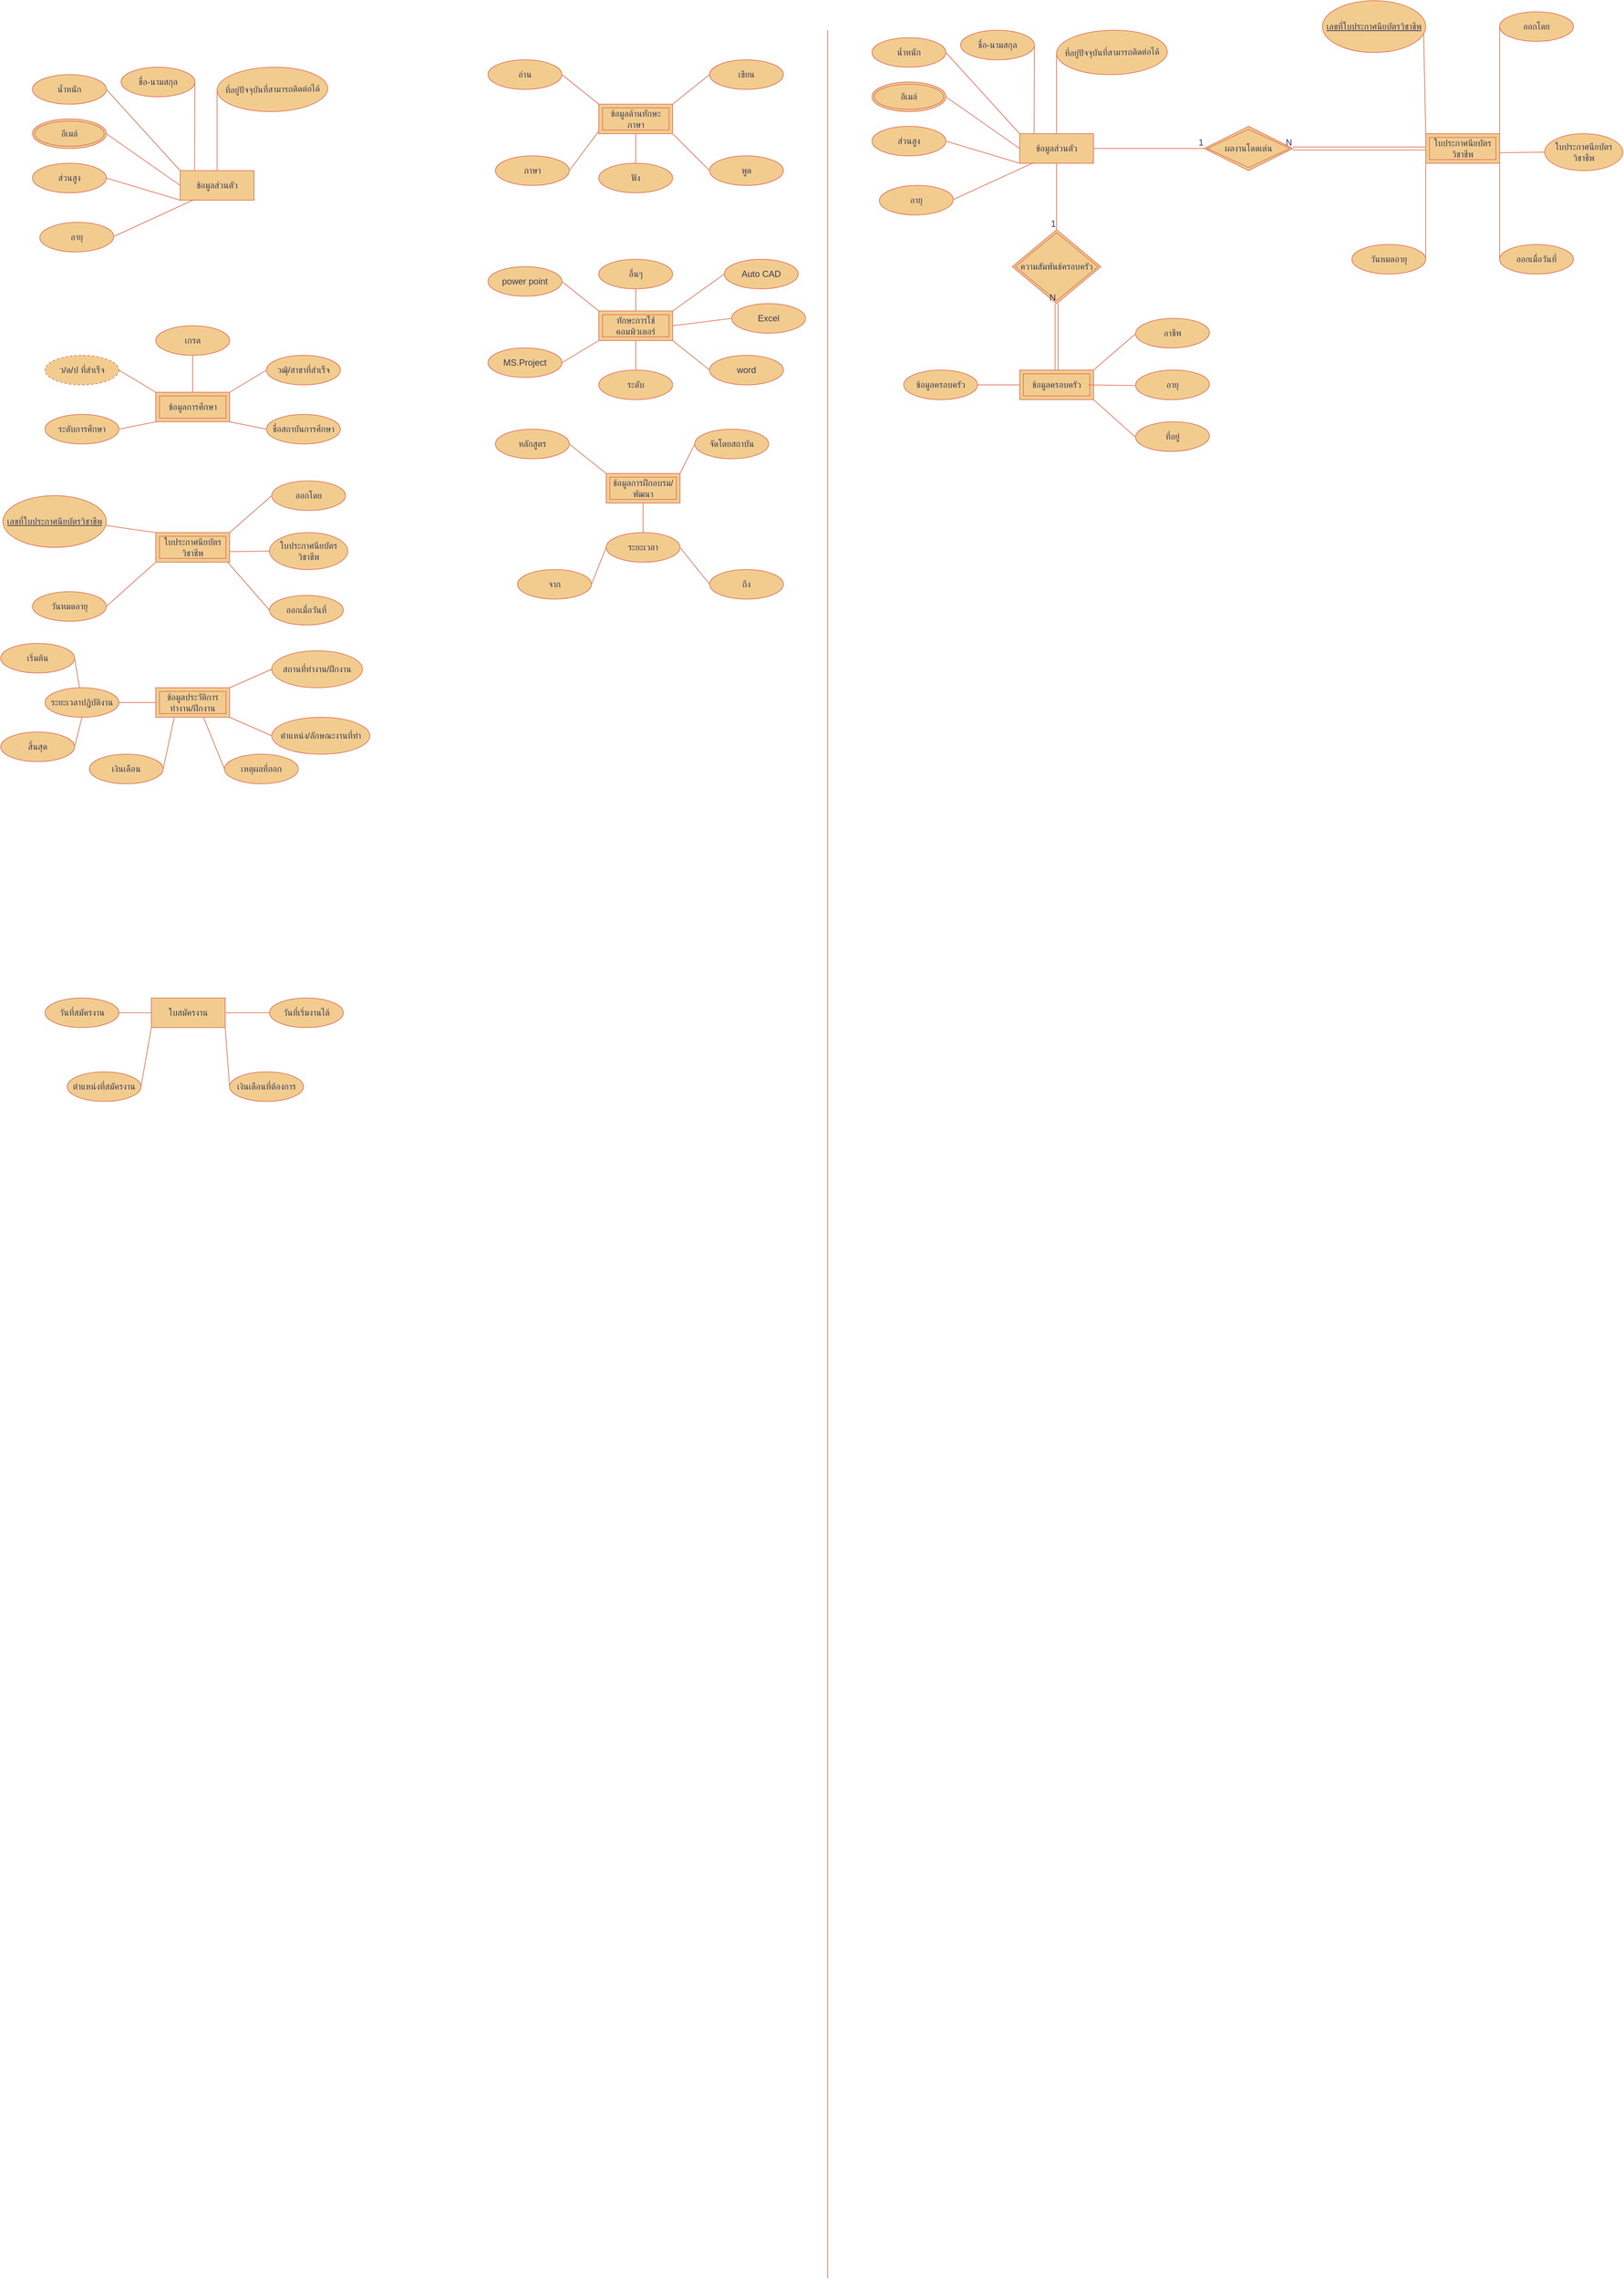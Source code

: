 <mxfile version="26.0.10">
  <diagram name="Page-1" id="M10fowWCH3bdN68ZS8oP">
    <mxGraphModel dx="1687" dy="2063" grid="1" gridSize="10" guides="1" tooltips="1" connect="1" arrows="1" fold="1" page="1" pageScale="1" pageWidth="827" pageHeight="1169" math="0" shadow="0">
      <root>
        <mxCell id="0" />
        <mxCell id="1" parent="0" />
        <mxCell id="8uTD9FZD5NXwqfLO1ruH-11" value="ข้อมูลส่วนตัว" style="whiteSpace=wrap;html=1;align=center;labelBackgroundColor=none;fillColor=#F2CC8F;strokeColor=#E07A5F;fontColor=#393C56;" parent="1" vertex="1">
          <mxGeometry x="1380" y="140" width="100" height="40" as="geometry" />
        </mxCell>
        <mxCell id="8uTD9FZD5NXwqfLO1ruH-12" value="ชื่อ-นามสกุล" style="ellipse;whiteSpace=wrap;html=1;align=center;labelBackgroundColor=none;fillColor=#F2CC8F;strokeColor=#E07A5F;fontColor=#393C56;" parent="1" vertex="1">
          <mxGeometry x="1300" width="100" height="40" as="geometry" />
        </mxCell>
        <mxCell id="8uTD9FZD5NXwqfLO1ruH-13" value="" style="endArrow=none;html=1;rounded=0;labelBackgroundColor=none;strokeColor=#E07A5F;fontColor=default;entryX=1;entryY=0.5;entryDx=0;entryDy=0;exitX=0.196;exitY=0.012;exitDx=0;exitDy=0;exitPerimeter=0;" parent="1" target="8uTD9FZD5NXwqfLO1ruH-12" edge="1" source="8uTD9FZD5NXwqfLO1ruH-11">
          <mxGeometry relative="1" as="geometry">
            <mxPoint x="1470" y="170" as="sourcePoint" />
            <mxPoint x="1590" y="130" as="targetPoint" />
          </mxGeometry>
        </mxCell>
        <mxCell id="8uTD9FZD5NXwqfLO1ruH-14" value="น้ำหนัก" style="ellipse;whiteSpace=wrap;html=1;align=center;labelBackgroundColor=none;fillColor=#F2CC8F;strokeColor=#E07A5F;fontColor=#393C56;" parent="1" vertex="1">
          <mxGeometry x="1180" y="10" width="100" height="40" as="geometry" />
        </mxCell>
        <mxCell id="8uTD9FZD5NXwqfLO1ruH-15" value="" style="endArrow=none;html=1;rounded=0;entryX=1;entryY=0.5;entryDx=0;entryDy=0;labelBackgroundColor=none;strokeColor=#E07A5F;fontColor=default;exitX=0;exitY=0;exitDx=0;exitDy=0;" parent="1" target="8uTD9FZD5NXwqfLO1ruH-14" edge="1" source="8uTD9FZD5NXwqfLO1ruH-11">
          <mxGeometry relative="1" as="geometry">
            <mxPoint x="1400" y="150" as="sourcePoint" />
            <mxPoint x="1540" y="170" as="targetPoint" />
          </mxGeometry>
        </mxCell>
        <mxCell id="8uTD9FZD5NXwqfLO1ruH-16" value="ส่วนสูง" style="ellipse;whiteSpace=wrap;html=1;align=center;labelBackgroundColor=none;fillColor=#F2CC8F;strokeColor=#E07A5F;fontColor=#393C56;" parent="1" vertex="1">
          <mxGeometry x="1180" y="130" width="100" height="40" as="geometry" />
        </mxCell>
        <mxCell id="8uTD9FZD5NXwqfLO1ruH-17" value="" style="endArrow=none;html=1;rounded=0;entryX=1;entryY=0.5;entryDx=0;entryDy=0;labelBackgroundColor=none;strokeColor=#E07A5F;fontColor=default;exitX=0;exitY=1;exitDx=0;exitDy=0;" parent="1" target="8uTD9FZD5NXwqfLO1ruH-16" edge="1" source="8uTD9FZD5NXwqfLO1ruH-11">
          <mxGeometry relative="1" as="geometry">
            <mxPoint x="1380" y="210" as="sourcePoint" />
            <mxPoint x="1540" y="210" as="targetPoint" />
          </mxGeometry>
        </mxCell>
        <mxCell id="8uTD9FZD5NXwqfLO1ruH-18" value="อายุ" style="ellipse;whiteSpace=wrap;html=1;align=center;rotation=-1;labelBackgroundColor=none;fillColor=#F2CC8F;strokeColor=#E07A5F;fontColor=#393C56;" parent="1" vertex="1">
          <mxGeometry x="1190" y="210" width="100" height="40" as="geometry" />
        </mxCell>
        <mxCell id="8uTD9FZD5NXwqfLO1ruH-19" value="" style="endArrow=none;html=1;rounded=0;entryX=1;entryY=0.5;entryDx=0;entryDy=0;labelBackgroundColor=none;strokeColor=#E07A5F;fontColor=default;exitX=0.194;exitY=0.974;exitDx=0;exitDy=0;exitPerimeter=0;" parent="1" target="8uTD9FZD5NXwqfLO1ruH-18" edge="1" source="8uTD9FZD5NXwqfLO1ruH-11">
          <mxGeometry relative="1" as="geometry">
            <mxPoint x="1400" y="210" as="sourcePoint" />
            <mxPoint x="1530" y="229" as="targetPoint" />
          </mxGeometry>
        </mxCell>
        <mxCell id="8uTD9FZD5NXwqfLO1ruH-20" value="ที่อยู่ปัจจุบันที่สามารถติดต่อได้" style="ellipse;whiteSpace=wrap;html=1;align=center;rotation=-1;labelBackgroundColor=none;fillColor=#F2CC8F;strokeColor=#E07A5F;fontColor=#393C56;" parent="1" vertex="1">
          <mxGeometry x="1430" width="150" height="60" as="geometry" />
        </mxCell>
        <mxCell id="8uTD9FZD5NXwqfLO1ruH-21" value="" style="endArrow=none;html=1;rounded=0;entryX=0;entryY=0.5;entryDx=0;entryDy=0;labelBackgroundColor=none;strokeColor=#E07A5F;fontColor=default;exitX=0.5;exitY=0;exitDx=0;exitDy=0;" parent="1" target="8uTD9FZD5NXwqfLO1ruH-20" edge="1" source="8uTD9FZD5NXwqfLO1ruH-11">
          <mxGeometry relative="1" as="geometry">
            <mxPoint x="1480" y="190" as="sourcePoint" />
            <mxPoint x="1530" y="209" as="targetPoint" />
          </mxGeometry>
        </mxCell>
        <mxCell id="8uTD9FZD5NXwqfLO1ruH-23" value="" style="endArrow=none;html=1;rounded=0;entryX=1;entryY=0.5;entryDx=0;entryDy=0;labelBackgroundColor=none;strokeColor=#E07A5F;fontColor=default;exitX=0;exitY=0.5;exitDx=0;exitDy=0;" parent="1" edge="1" target="8uTD9FZD5NXwqfLO1ruH-93" source="8uTD9FZD5NXwqfLO1ruH-11">
          <mxGeometry relative="1" as="geometry">
            <mxPoint x="1380" y="190" as="sourcePoint" />
            <mxPoint x="1330" y="190" as="targetPoint" />
          </mxGeometry>
        </mxCell>
        <mxCell id="8uTD9FZD5NXwqfLO1ruH-24" value="ข้อมูลครอบครัว" style="shape=ext;margin=3;double=1;whiteSpace=wrap;html=1;align=center;labelBackgroundColor=none;fillColor=#F2CC8F;strokeColor=#E07A5F;fontColor=#393C56;" parent="1" vertex="1">
          <mxGeometry x="1380" y="460" width="100" height="40" as="geometry" />
        </mxCell>
        <mxCell id="8uTD9FZD5NXwqfLO1ruH-25" value="อายุ" style="ellipse;whiteSpace=wrap;html=1;align=center;rotation=-1;labelBackgroundColor=none;fillColor=#F2CC8F;strokeColor=#E07A5F;fontColor=#393C56;" parent="1" vertex="1">
          <mxGeometry x="1537" y="460" width="100" height="40" as="geometry" />
        </mxCell>
        <mxCell id="8uTD9FZD5NXwqfLO1ruH-26" value="" style="endArrow=none;html=1;rounded=0;entryX=0;entryY=0.5;entryDx=0;entryDy=0;labelBackgroundColor=none;strokeColor=#E07A5F;fontColor=default;" parent="1" target="8uTD9FZD5NXwqfLO1ruH-25" edge="1">
          <mxGeometry relative="1" as="geometry">
            <mxPoint x="1473" y="480" as="sourcePoint" />
            <mxPoint x="1523" y="499" as="targetPoint" />
          </mxGeometry>
        </mxCell>
        <mxCell id="8uTD9FZD5NXwqfLO1ruH-27" value="อาชีพ" style="ellipse;whiteSpace=wrap;html=1;align=center;rotation=-1;labelBackgroundColor=none;fillColor=#F2CC8F;strokeColor=#E07A5F;fontColor=#393C56;" parent="1" vertex="1">
          <mxGeometry x="1537" y="390" width="100" height="40" as="geometry" />
        </mxCell>
        <mxCell id="8uTD9FZD5NXwqfLO1ruH-28" value="" style="endArrow=none;html=1;rounded=0;entryX=0;entryY=0.5;entryDx=0;entryDy=0;exitX=1;exitY=0;exitDx=0;exitDy=0;labelBackgroundColor=none;strokeColor=#E07A5F;fontColor=default;" parent="1" source="8uTD9FZD5NXwqfLO1ruH-24" target="8uTD9FZD5NXwqfLO1ruH-27" edge="1">
          <mxGeometry relative="1" as="geometry">
            <mxPoint x="1473" y="410" as="sourcePoint" />
            <mxPoint x="1523" y="429" as="targetPoint" />
          </mxGeometry>
        </mxCell>
        <mxCell id="8uTD9FZD5NXwqfLO1ruH-29" value="ที่อยู่" style="ellipse;whiteSpace=wrap;html=1;align=center;rotation=-1;labelBackgroundColor=none;fillColor=#F2CC8F;strokeColor=#E07A5F;fontColor=#393C56;" parent="1" vertex="1">
          <mxGeometry x="1537" y="530" width="100" height="40" as="geometry" />
        </mxCell>
        <mxCell id="8uTD9FZD5NXwqfLO1ruH-30" value="" style="endArrow=none;html=1;rounded=0;entryX=0;entryY=0.5;entryDx=0;entryDy=0;exitX=1;exitY=1;exitDx=0;exitDy=0;labelBackgroundColor=none;strokeColor=#E07A5F;fontColor=default;" parent="1" source="8uTD9FZD5NXwqfLO1ruH-24" target="8uTD9FZD5NXwqfLO1ruH-29" edge="1">
          <mxGeometry relative="1" as="geometry">
            <mxPoint x="1473" y="510" as="sourcePoint" />
            <mxPoint x="1523" y="569" as="targetPoint" />
          </mxGeometry>
        </mxCell>
        <mxCell id="8uTD9FZD5NXwqfLO1ruH-31" value="ข้อมูลครอบครัว" style="ellipse;whiteSpace=wrap;html=1;align=center;labelBackgroundColor=none;fillColor=#F2CC8F;strokeColor=#E07A5F;fontColor=#393C56;" parent="1" vertex="1">
          <mxGeometry x="1223" y="460" width="100" height="40" as="geometry" />
        </mxCell>
        <mxCell id="8uTD9FZD5NXwqfLO1ruH-34" value="" style="endArrow=none;html=1;rounded=0;exitX=0;exitY=0.5;exitDx=0;exitDy=0;entryX=1;entryY=0.5;entryDx=0;entryDy=0;labelBackgroundColor=none;strokeColor=#E07A5F;fontColor=default;" parent="1" source="8uTD9FZD5NXwqfLO1ruH-24" target="8uTD9FZD5NXwqfLO1ruH-31" edge="1">
          <mxGeometry relative="1" as="geometry">
            <mxPoint x="1483" y="470" as="sourcePoint" />
            <mxPoint x="1313" y="480" as="targetPoint" />
          </mxGeometry>
        </mxCell>
        <mxCell id="8uTD9FZD5NXwqfLO1ruH-38" value="" style="endArrow=none;html=1;rounded=0;exitX=0;exitY=1;exitDx=0;exitDy=0;entryX=1;entryY=0.5;entryDx=0;entryDy=0;labelBackgroundColor=none;strokeColor=#E07A5F;fontColor=default;" parent="1" source="q6ZdLtZTMevmo2pbfsbA-22" target="8uTD9FZD5NXwqfLO1ruH-39" edge="1">
          <mxGeometry relative="1" as="geometry">
            <mxPoint x="210" y="530" as="sourcePoint" />
            <mxPoint x="160" y="510" as="targetPoint" />
          </mxGeometry>
        </mxCell>
        <mxCell id="8uTD9FZD5NXwqfLO1ruH-39" value="ระดับการศึกษา" style="ellipse;whiteSpace=wrap;html=1;align=center;labelBackgroundColor=none;fillColor=#F2CC8F;strokeColor=#E07A5F;fontColor=#393C56;" parent="1" vertex="1">
          <mxGeometry x="60" y="520" width="100" height="40" as="geometry" />
        </mxCell>
        <mxCell id="8uTD9FZD5NXwqfLO1ruH-44" value="" style="endArrow=none;html=1;rounded=0;exitX=1;exitY=1;exitDx=0;exitDy=0;entryX=0;entryY=0.5;entryDx=0;entryDy=0;labelBackgroundColor=none;strokeColor=#E07A5F;fontColor=default;" parent="1" source="q6ZdLtZTMevmo2pbfsbA-22" target="8uTD9FZD5NXwqfLO1ruH-45" edge="1">
          <mxGeometry relative="1" as="geometry">
            <mxPoint x="310" y="530" as="sourcePoint" />
            <mxPoint x="437" y="520" as="targetPoint" />
          </mxGeometry>
        </mxCell>
        <mxCell id="8uTD9FZD5NXwqfLO1ruH-45" value="ชื่อสถาบันการศึกษา" style="ellipse;whiteSpace=wrap;html=1;align=center;labelBackgroundColor=none;fillColor=#F2CC8F;strokeColor=#E07A5F;fontColor=#393C56;" parent="1" vertex="1">
          <mxGeometry x="360" y="520" width="100" height="40" as="geometry" />
        </mxCell>
        <mxCell id="8uTD9FZD5NXwqfLO1ruH-47" value="" style="endArrow=none;html=1;rounded=0;exitX=1;exitY=0;exitDx=0;exitDy=0;entryX=0;entryY=0.5;entryDx=0;entryDy=0;labelBackgroundColor=none;strokeColor=#E07A5F;fontColor=default;" parent="1" source="q6ZdLtZTMevmo2pbfsbA-22" target="8uTD9FZD5NXwqfLO1ruH-48" edge="1">
          <mxGeometry relative="1" as="geometry">
            <mxPoint x="310" y="490" as="sourcePoint" />
            <mxPoint x="451" y="460" as="targetPoint" />
          </mxGeometry>
        </mxCell>
        <mxCell id="8uTD9FZD5NXwqfLO1ruH-48" value="วฒุิ/สาขาที่สำเร็จ" style="ellipse;whiteSpace=wrap;html=1;align=center;labelBackgroundColor=none;fillColor=#F2CC8F;strokeColor=#E07A5F;fontColor=#393C56;" parent="1" vertex="1">
          <mxGeometry x="360" y="440" width="100" height="40" as="geometry" />
        </mxCell>
        <mxCell id="8uTD9FZD5NXwqfLO1ruH-53" value="ว/ด/ป ที่สำเร็จ" style="ellipse;whiteSpace=wrap;html=1;align=center;dashed=1;labelBackgroundColor=none;fillColor=#F2CC8F;strokeColor=#E07A5F;fontColor=#393C56;" parent="1" vertex="1">
          <mxGeometry x="60" y="440" width="100" height="40" as="geometry" />
        </mxCell>
        <mxCell id="8uTD9FZD5NXwqfLO1ruH-54" value="" style="endArrow=none;html=1;rounded=0;exitX=1;exitY=0.5;exitDx=0;exitDy=0;entryX=0;entryY=0;entryDx=0;entryDy=0;labelBackgroundColor=none;strokeColor=#E07A5F;fontColor=default;" parent="1" source="8uTD9FZD5NXwqfLO1ruH-53" target="q6ZdLtZTMevmo2pbfsbA-22" edge="1">
          <mxGeometry relative="1" as="geometry">
            <mxPoint x="470" y="570" as="sourcePoint" />
            <mxPoint x="210" y="490" as="targetPoint" />
          </mxGeometry>
        </mxCell>
        <mxCell id="8uTD9FZD5NXwqfLO1ruH-56" value="เกรด" style="ellipse;whiteSpace=wrap;html=1;align=center;labelBackgroundColor=none;fillColor=#F2CC8F;strokeColor=#E07A5F;fontColor=#393C56;" parent="1" vertex="1">
          <mxGeometry x="210" y="400" width="100" height="40" as="geometry" />
        </mxCell>
        <mxCell id="8uTD9FZD5NXwqfLO1ruH-57" value="" style="endArrow=none;html=1;rounded=0;entryX=0.5;entryY=0;entryDx=0;entryDy=0;exitX=0.5;exitY=1;exitDx=0;exitDy=0;labelBackgroundColor=none;strokeColor=#E07A5F;fontColor=default;fillColor=#F2CC8F;" parent="1" source="8uTD9FZD5NXwqfLO1ruH-56" target="q6ZdLtZTMevmo2pbfsbA-22" edge="1">
          <mxGeometry relative="1" as="geometry">
            <mxPoint x="270" y="460" as="sourcePoint" />
            <mxPoint x="260" y="490" as="targetPoint" />
          </mxGeometry>
        </mxCell>
        <mxCell id="8uTD9FZD5NXwqfLO1ruH-59" value="ใบประกาศนียบัตรวิชาชีพ" style="ellipse;whiteSpace=wrap;html=1;align=center;labelBackgroundColor=none;fillColor=#F2CC8F;strokeColor=#E07A5F;fontColor=#393C56;" parent="1" vertex="1">
          <mxGeometry x="364" y="680" width="106" height="50" as="geometry" />
        </mxCell>
        <mxCell id="8uTD9FZD5NXwqfLO1ruH-60" value="" style="endArrow=none;html=1;rounded=0;exitX=1.003;exitY=0.645;exitDx=0;exitDy=0;entryX=0;entryY=0.5;entryDx=0;entryDy=0;labelBackgroundColor=none;strokeColor=#E07A5F;fontColor=default;exitPerimeter=0;" parent="1" source="q6ZdLtZTMevmo2pbfsbA-21" target="8uTD9FZD5NXwqfLO1ruH-59" edge="1">
          <mxGeometry relative="1" as="geometry">
            <mxPoint x="310" y="705" as="sourcePoint" />
            <mxPoint x="480" y="765" as="targetPoint" />
          </mxGeometry>
        </mxCell>
        <mxCell id="8uTD9FZD5NXwqfLO1ruH-61" value="ออกเมื่อวันที่" style="ellipse;whiteSpace=wrap;html=1;align=center;labelBackgroundColor=none;fillColor=#F2CC8F;strokeColor=#E07A5F;fontColor=#393C56;" parent="1" vertex="1">
          <mxGeometry x="364" y="765" width="100" height="40" as="geometry" />
        </mxCell>
        <mxCell id="8uTD9FZD5NXwqfLO1ruH-63" value="" style="endArrow=none;html=1;rounded=0;entryX=0;entryY=0.5;entryDx=0;entryDy=0;exitX=0.95;exitY=0.934;exitDx=0;exitDy=0;labelBackgroundColor=none;strokeColor=#E07A5F;fontColor=default;exitPerimeter=0;" parent="1" source="q6ZdLtZTMevmo2pbfsbA-21" target="8uTD9FZD5NXwqfLO1ruH-61" edge="1">
          <mxGeometry relative="1" as="geometry">
            <mxPoint x="310" y="725" as="sourcePoint" />
            <mxPoint x="480" y="860" as="targetPoint" />
          </mxGeometry>
        </mxCell>
        <mxCell id="8uTD9FZD5NXwqfLO1ruH-64" value="ออกโดย" style="ellipse;whiteSpace=wrap;html=1;align=center;labelBackgroundColor=none;fillColor=#F2CC8F;strokeColor=#E07A5F;fontColor=#393C56;" parent="1" vertex="1">
          <mxGeometry x="367" y="610" width="100" height="40" as="geometry" />
        </mxCell>
        <mxCell id="8uTD9FZD5NXwqfLO1ruH-65" value="" style="endArrow=none;html=1;rounded=0;entryX=0;entryY=0.5;entryDx=0;entryDy=0;exitX=1;exitY=0;exitDx=0;exitDy=0;labelBackgroundColor=none;strokeColor=#E07A5F;fontColor=default;" parent="1" source="q6ZdLtZTMevmo2pbfsbA-21" target="8uTD9FZD5NXwqfLO1ruH-64" edge="1">
          <mxGeometry relative="1" as="geometry">
            <mxPoint x="310" y="685" as="sourcePoint" />
            <mxPoint x="360" y="800" as="targetPoint" />
          </mxGeometry>
        </mxCell>
        <mxCell id="8uTD9FZD5NXwqfLO1ruH-67" value="" style="endArrow=none;html=1;rounded=0;exitX=0.979;exitY=0.571;exitDx=0;exitDy=0;exitPerimeter=0;entryX=0;entryY=0;entryDx=0;entryDy=0;labelBackgroundColor=none;strokeColor=#E07A5F;fontColor=default;" parent="1" source="q6ZdLtZTMevmo2pbfsbA-9" target="q6ZdLtZTMevmo2pbfsbA-21" edge="1">
          <mxGeometry relative="1" as="geometry">
            <mxPoint x="147.96" y="662" as="sourcePoint" />
            <mxPoint x="210" y="685" as="targetPoint" />
          </mxGeometry>
        </mxCell>
        <mxCell id="8uTD9FZD5NXwqfLO1ruH-68" value="วันหมดอายุ" style="ellipse;whiteSpace=wrap;html=1;align=center;labelBackgroundColor=none;fillColor=#F2CC8F;strokeColor=#E07A5F;fontColor=#393C56;" parent="1" vertex="1">
          <mxGeometry x="43" y="760" width="100" height="40" as="geometry" />
        </mxCell>
        <mxCell id="8uTD9FZD5NXwqfLO1ruH-69" value="" style="endArrow=none;html=1;rounded=0;entryX=0;entryY=1;entryDx=0;entryDy=0;exitX=1;exitY=0.5;exitDx=0;exitDy=0;labelBackgroundColor=none;strokeColor=#E07A5F;fontColor=default;" parent="1" source="8uTD9FZD5NXwqfLO1ruH-68" target="q6ZdLtZTMevmo2pbfsbA-21" edge="1">
          <mxGeometry relative="1" as="geometry">
            <mxPoint x="260" y="840" as="sourcePoint" />
            <mxPoint x="210" y="715" as="targetPoint" />
          </mxGeometry>
        </mxCell>
        <mxCell id="8uTD9FZD5NXwqfLO1ruH-71" value="สถานที่ทำงาน/ฝึกงาน" style="ellipse;whiteSpace=wrap;html=1;align=center;labelBackgroundColor=none;fillColor=#F2CC8F;strokeColor=#E07A5F;fontColor=#393C56;" parent="1" vertex="1">
          <mxGeometry x="367" y="840" width="123" height="50" as="geometry" />
        </mxCell>
        <mxCell id="8uTD9FZD5NXwqfLO1ruH-72" value="ตำแหน่ง/ลักษณะงานที่ทำ" style="ellipse;whiteSpace=wrap;html=1;align=center;labelBackgroundColor=none;fillColor=#F2CC8F;strokeColor=#E07A5F;fontColor=#393C56;" parent="1" vertex="1">
          <mxGeometry x="367" y="930" width="133" height="50" as="geometry" />
        </mxCell>
        <mxCell id="8uTD9FZD5NXwqfLO1ruH-74" value="ระยะเวลาปฎิบัติงาน" style="ellipse;whiteSpace=wrap;html=1;align=center;labelBackgroundColor=none;fillColor=#F2CC8F;strokeColor=#E07A5F;fontColor=#393C56;" parent="1" vertex="1">
          <mxGeometry x="60" y="890" width="100" height="40" as="geometry" />
        </mxCell>
        <mxCell id="8uTD9FZD5NXwqfLO1ruH-75" value="" style="endArrow=none;html=1;rounded=0;exitX=1;exitY=0.5;exitDx=0;exitDy=0;entryX=0;entryY=0.5;entryDx=0;entryDy=0;labelBackgroundColor=none;strokeColor=#E07A5F;fontColor=default;" parent="1" source="8uTD9FZD5NXwqfLO1ruH-74" target="q6ZdLtZTMevmo2pbfsbA-19" edge="1">
          <mxGeometry relative="1" as="geometry">
            <mxPoint x="170" y="950" as="sourcePoint" />
            <mxPoint x="210" y="910" as="targetPoint" />
          </mxGeometry>
        </mxCell>
        <mxCell id="8uTD9FZD5NXwqfLO1ruH-76" value="" style="endArrow=none;html=1;rounded=0;entryX=0;entryY=0.5;entryDx=0;entryDy=0;exitX=1;exitY=0;exitDx=0;exitDy=0;labelBackgroundColor=none;strokeColor=#E07A5F;fontColor=default;" parent="1" source="q6ZdLtZTMevmo2pbfsbA-19" target="8uTD9FZD5NXwqfLO1ruH-71" edge="1">
          <mxGeometry relative="1" as="geometry">
            <mxPoint x="310" y="890" as="sourcePoint" />
            <mxPoint x="350" y="840" as="targetPoint" />
          </mxGeometry>
        </mxCell>
        <mxCell id="8uTD9FZD5NXwqfLO1ruH-77" value="" style="endArrow=none;html=1;rounded=0;entryX=0;entryY=0.5;entryDx=0;entryDy=0;exitX=1;exitY=1;exitDx=0;exitDy=0;labelBackgroundColor=none;strokeColor=#E07A5F;fontColor=default;" parent="1" source="q6ZdLtZTMevmo2pbfsbA-19" target="8uTD9FZD5NXwqfLO1ruH-72" edge="1">
          <mxGeometry relative="1" as="geometry">
            <mxPoint x="310" y="930" as="sourcePoint" />
            <mxPoint x="330" y="980" as="targetPoint" />
          </mxGeometry>
        </mxCell>
        <mxCell id="8uTD9FZD5NXwqfLO1ruH-80" value="เริ่มต้น" style="ellipse;whiteSpace=wrap;html=1;align=center;labelBackgroundColor=none;fillColor=#F2CC8F;strokeColor=#E07A5F;fontColor=#393C56;" parent="1" vertex="1">
          <mxGeometry y="830" width="100" height="40" as="geometry" />
        </mxCell>
        <mxCell id="8uTD9FZD5NXwqfLO1ruH-81" value="สิ้นสุด" style="ellipse;whiteSpace=wrap;html=1;align=center;labelBackgroundColor=none;fillColor=#F2CC8F;strokeColor=#E07A5F;fontColor=#393C56;" parent="1" vertex="1">
          <mxGeometry y="950" width="100" height="40" as="geometry" />
        </mxCell>
        <mxCell id="8uTD9FZD5NXwqfLO1ruH-83" value="" style="endArrow=none;html=1;rounded=0;exitX=1;exitY=0.5;exitDx=0;exitDy=0;entryX=0.5;entryY=1;entryDx=0;entryDy=0;labelBackgroundColor=none;strokeColor=#E07A5F;fontColor=default;" parent="1" source="8uTD9FZD5NXwqfLO1ruH-81" target="8uTD9FZD5NXwqfLO1ruH-74" edge="1">
          <mxGeometry relative="1" as="geometry">
            <mxPoint x="110" y="970" as="sourcePoint" />
            <mxPoint x="270" y="970" as="targetPoint" />
          </mxGeometry>
        </mxCell>
        <mxCell id="8uTD9FZD5NXwqfLO1ruH-84" value="" style="endArrow=none;html=1;rounded=0;exitX=1;exitY=0.5;exitDx=0;exitDy=0;labelBackgroundColor=none;strokeColor=#E07A5F;fontColor=default;" parent="1" source="8uTD9FZD5NXwqfLO1ruH-80" target="8uTD9FZD5NXwqfLO1ruH-74" edge="1">
          <mxGeometry relative="1" as="geometry">
            <mxPoint x="210" y="1040" as="sourcePoint" />
            <mxPoint x="370" y="1040" as="targetPoint" />
          </mxGeometry>
        </mxCell>
        <mxCell id="8uTD9FZD5NXwqfLO1ruH-85" value="เงินเดือน" style="ellipse;whiteSpace=wrap;html=1;align=center;labelBackgroundColor=none;fillColor=#F2CC8F;strokeColor=#E07A5F;fontColor=#393C56;" parent="1" vertex="1">
          <mxGeometry x="120" y="980" width="100" height="40" as="geometry" />
        </mxCell>
        <mxCell id="8uTD9FZD5NXwqfLO1ruH-86" value="เหตุผลที่ออก" style="ellipse;whiteSpace=wrap;html=1;align=center;labelBackgroundColor=none;fillColor=#F2CC8F;strokeColor=#E07A5F;fontColor=#393C56;" parent="1" vertex="1">
          <mxGeometry x="303" y="980" width="100" height="40" as="geometry" />
        </mxCell>
        <mxCell id="8uTD9FZD5NXwqfLO1ruH-87" value="" style="endArrow=none;html=1;rounded=0;exitX=1;exitY=0.5;exitDx=0;exitDy=0;entryX=0.25;entryY=1;entryDx=0;entryDy=0;labelBackgroundColor=none;strokeColor=#E07A5F;fontColor=default;" parent="1" source="8uTD9FZD5NXwqfLO1ruH-85" target="q6ZdLtZTMevmo2pbfsbA-19" edge="1">
          <mxGeometry relative="1" as="geometry">
            <mxPoint x="200" y="1070" as="sourcePoint" />
            <mxPoint x="235" y="930" as="targetPoint" />
          </mxGeometry>
        </mxCell>
        <mxCell id="8uTD9FZD5NXwqfLO1ruH-88" value="" style="endArrow=none;html=1;rounded=0;entryX=0;entryY=0.5;entryDx=0;entryDy=0;labelBackgroundColor=none;strokeColor=#E07A5F;fontColor=default;exitX=0.647;exitY=1.008;exitDx=0;exitDy=0;exitPerimeter=0;" parent="1" target="8uTD9FZD5NXwqfLO1ruH-86" edge="1" source="q6ZdLtZTMevmo2pbfsbA-19">
          <mxGeometry relative="1" as="geometry">
            <mxPoint x="276" y="930" as="sourcePoint" />
            <mxPoint x="440" y="1070" as="targetPoint" />
          </mxGeometry>
        </mxCell>
        <mxCell id="8uTD9FZD5NXwqfLO1ruH-90" value="ภาษา" style="ellipse;whiteSpace=wrap;html=1;align=center;labelBackgroundColor=none;fillColor=#F2CC8F;strokeColor=#E07A5F;fontColor=#393C56;" parent="1" vertex="1">
          <mxGeometry x="670" y="170" width="100" height="40" as="geometry" />
        </mxCell>
        <mxCell id="8uTD9FZD5NXwqfLO1ruH-93" value="อีเมล์" style="ellipse;shape=doubleEllipse;margin=3;whiteSpace=wrap;html=1;align=center;labelBackgroundColor=none;fillColor=#F2CC8F;strokeColor=#E07A5F;fontColor=#393C56;" parent="1" vertex="1">
          <mxGeometry x="1180" y="70" width="100" height="40" as="geometry" />
        </mxCell>
        <mxCell id="8uTD9FZD5NXwqfLO1ruH-94" value="ฟัง" style="ellipse;whiteSpace=wrap;html=1;align=center;labelBackgroundColor=none;fillColor=#F2CC8F;strokeColor=#E07A5F;fontColor=#393C56;" parent="1" vertex="1">
          <mxGeometry x="810" y="180" width="100" height="40" as="geometry" />
        </mxCell>
        <mxCell id="8uTD9FZD5NXwqfLO1ruH-95" value="พูด" style="ellipse;whiteSpace=wrap;html=1;align=center;labelBackgroundColor=none;fillColor=#F2CC8F;strokeColor=#E07A5F;fontColor=#393C56;" parent="1" vertex="1">
          <mxGeometry x="960" y="170" width="100" height="40" as="geometry" />
        </mxCell>
        <mxCell id="8uTD9FZD5NXwqfLO1ruH-96" value="อ่าน&lt;span style=&quot;color: rgba(0, 0, 0, 0); font-family: monospace; font-size: 0px; text-align: start; text-wrap-mode: nowrap;&quot;&gt;%3CmxGraphModel%3E%3Croot%3E%3CmxCell%20id%3D%220%22%2F%3E%3CmxCell%20id%3D%221%22%20parent%3D%220%22%2F%3E%3CmxCell%20id%3D%222%22%20value%3D%22%E0%B8%A0%E0%B8%B2%E0%B8%A9%E0%B8%B2%22%20style%3D%22ellipse%3BwhiteSpace%3Dwrap%3Bhtml%3D1%3Balign%3Dcenter%3B%22%20vertex%3D%221%22%20parent%3D%221%22%3E%3CmxGeometry%20x%3D%22680%22%20y%3D%22200%22%20width%3D%22100%22%20height%3D%2240%22%20as%3D%22geometry%22%2F%3E%3C%2FmxCell%3E%3C%2Froot%3E%3C%2FmxGraphModel%3E&lt;/span&gt;" style="ellipse;whiteSpace=wrap;html=1;align=center;labelBackgroundColor=none;fillColor=#F2CC8F;strokeColor=#E07A5F;fontColor=#393C56;" parent="1" vertex="1">
          <mxGeometry x="660" y="40" width="100" height="40" as="geometry" />
        </mxCell>
        <mxCell id="8uTD9FZD5NXwqfLO1ruH-97" value="เขียน&lt;span style=&quot;color: rgba(0, 0, 0, 0); font-family: monospace; font-size: 0px; text-align: start; text-wrap-mode: nowrap;&quot;&gt;%3CmxGraphModel%3E%3Croot%3E%3CmxCell%20id%3D%220%22%2F%3E%3CmxCell%20id%3D%221%22%20parent%3D%220%22%2F%3E%3CmxCell%20id%3D%222%22%20value%3D%22%E0%B8%A0%E0%B8%B2%E0%B8%A9%E0%B8%B2%22%20style%3D%22ellipse%3BwhiteSpace%3Dwrap%3Bhtml%3D1%3Balign%3Dcenter%3B%22%20vertex%3D%221%22%20parent%3D%221%22%3E%3CmxGeometry%20x%3D%22680%22%20y%3D%22200%22%20width%3D%22100%22%20height%3D%2240%22%20as%3D%22geometry%22%2F%3E%3C%2FmxCell%3E%3C%2Froot%3E%3C%2FmxGraphModel%3E&lt;/span&gt;" style="ellipse;whiteSpace=wrap;html=1;align=center;labelBackgroundColor=none;fillColor=#F2CC8F;strokeColor=#E07A5F;fontColor=#393C56;" parent="1" vertex="1">
          <mxGeometry x="960" y="40" width="100" height="40" as="geometry" />
        </mxCell>
        <mxCell id="8uTD9FZD5NXwqfLO1ruH-98" value="" style="endArrow=none;html=1;rounded=0;exitX=1;exitY=0.5;exitDx=0;exitDy=0;exitPerimeter=0;entryX=0;entryY=0;entryDx=0;entryDy=0;labelBackgroundColor=none;strokeColor=#E07A5F;fontColor=default;" parent="1" source="8uTD9FZD5NXwqfLO1ruH-96" target="q6ZdLtZTMevmo2pbfsbA-14" edge="1">
          <mxGeometry relative="1" as="geometry">
            <mxPoint x="720" y="280" as="sourcePoint" />
            <mxPoint x="810" y="100" as="targetPoint" />
          </mxGeometry>
        </mxCell>
        <mxCell id="8uTD9FZD5NXwqfLO1ruH-99" value="" style="endArrow=none;html=1;rounded=0;exitX=1;exitY=0.5;exitDx=0;exitDy=0;entryX=0.007;entryY=0.892;entryDx=0;entryDy=0;labelBackgroundColor=none;strokeColor=#E07A5F;fontColor=default;entryPerimeter=0;" parent="1" source="8uTD9FZD5NXwqfLO1ruH-90" target="q6ZdLtZTMevmo2pbfsbA-14" edge="1">
          <mxGeometry relative="1" as="geometry">
            <mxPoint x="750" y="260" as="sourcePoint" />
            <mxPoint x="810" y="140" as="targetPoint" />
          </mxGeometry>
        </mxCell>
        <mxCell id="8uTD9FZD5NXwqfLO1ruH-100" value="" style="endArrow=none;html=1;rounded=0;entryX=0;entryY=0.5;entryDx=0;entryDy=0;exitX=1;exitY=1;exitDx=0;exitDy=0;labelBackgroundColor=none;strokeColor=#E07A5F;fontColor=default;" parent="1" source="q6ZdLtZTMevmo2pbfsbA-14" target="8uTD9FZD5NXwqfLO1ruH-95" edge="1">
          <mxGeometry relative="1" as="geometry">
            <mxPoint x="910" y="140" as="sourcePoint" />
            <mxPoint x="1040" y="270" as="targetPoint" />
          </mxGeometry>
        </mxCell>
        <mxCell id="8uTD9FZD5NXwqfLO1ruH-101" value="" style="endArrow=none;html=1;rounded=0;entryX=0;entryY=0.5;entryDx=0;entryDy=0;exitX=1;exitY=0;exitDx=0;exitDy=0;labelBackgroundColor=none;strokeColor=#E07A5F;fontColor=default;" parent="1" source="q6ZdLtZTMevmo2pbfsbA-14" target="8uTD9FZD5NXwqfLO1ruH-97" edge="1">
          <mxGeometry relative="1" as="geometry">
            <mxPoint x="910" y="100" as="sourcePoint" />
            <mxPoint x="900" y="290" as="targetPoint" />
          </mxGeometry>
        </mxCell>
        <mxCell id="8uTD9FZD5NXwqfLO1ruH-102" value="" style="endArrow=none;html=1;rounded=0;exitX=0.5;exitY=0;exitDx=0;exitDy=0;entryX=0.5;entryY=1;entryDx=0;entryDy=0;labelBackgroundColor=none;strokeColor=#E07A5F;fontColor=default;" parent="1" source="8uTD9FZD5NXwqfLO1ruH-94" target="q6ZdLtZTMevmo2pbfsbA-14" edge="1">
          <mxGeometry relative="1" as="geometry">
            <mxPoint x="820" y="330" as="sourcePoint" />
            <mxPoint x="860" y="140" as="targetPoint" />
          </mxGeometry>
        </mxCell>
        <mxCell id="8uTD9FZD5NXwqfLO1ruH-105" value="ระดับ" style="ellipse;whiteSpace=wrap;html=1;align=center;labelBackgroundColor=none;fillColor=#F2CC8F;strokeColor=#E07A5F;fontColor=#393C56;" parent="1" vertex="1">
          <mxGeometry x="810" y="460" width="100" height="40" as="geometry" />
        </mxCell>
        <mxCell id="8uTD9FZD5NXwqfLO1ruH-106" value="word" style="ellipse;whiteSpace=wrap;html=1;align=center;labelBackgroundColor=none;fillColor=#F2CC8F;strokeColor=#E07A5F;fontColor=#393C56;" parent="1" vertex="1">
          <mxGeometry x="960" y="440" width="100" height="40" as="geometry" />
        </mxCell>
        <mxCell id="8uTD9FZD5NXwqfLO1ruH-107" value="Excel" style="ellipse;whiteSpace=wrap;html=1;align=center;labelBackgroundColor=none;fillColor=#F2CC8F;strokeColor=#E07A5F;fontColor=#393C56;" parent="1" vertex="1">
          <mxGeometry x="990" y="370" width="100" height="40" as="geometry" />
        </mxCell>
        <mxCell id="8uTD9FZD5NXwqfLO1ruH-108" value="power point" style="ellipse;whiteSpace=wrap;html=1;align=center;labelBackgroundColor=none;fillColor=#F2CC8F;strokeColor=#E07A5F;fontColor=#393C56;" parent="1" vertex="1">
          <mxGeometry x="660" y="320" width="100" height="40" as="geometry" />
        </mxCell>
        <mxCell id="8uTD9FZD5NXwqfLO1ruH-109" value="MS.Project" style="ellipse;whiteSpace=wrap;html=1;align=center;labelBackgroundColor=none;fillColor=#F2CC8F;strokeColor=#E07A5F;fontColor=#393C56;" parent="1" vertex="1">
          <mxGeometry x="660" y="430" width="100" height="40" as="geometry" />
        </mxCell>
        <mxCell id="8uTD9FZD5NXwqfLO1ruH-110" value="Auto CAD" style="ellipse;whiteSpace=wrap;html=1;align=center;labelBackgroundColor=none;fillColor=#F2CC8F;strokeColor=#E07A5F;fontColor=#393C56;" parent="1" vertex="1">
          <mxGeometry x="980" y="310" width="100" height="40" as="geometry" />
        </mxCell>
        <mxCell id="8uTD9FZD5NXwqfLO1ruH-111" value="อื่นๆ" style="ellipse;whiteSpace=wrap;html=1;align=center;labelBackgroundColor=none;fillColor=#F2CC8F;strokeColor=#E07A5F;fontColor=#393C56;" parent="1" vertex="1">
          <mxGeometry x="810" y="310" width="100" height="40" as="geometry" />
        </mxCell>
        <mxCell id="8uTD9FZD5NXwqfLO1ruH-112" value="" style="endArrow=none;html=1;rounded=0;exitX=1;exitY=0.5;exitDx=0;exitDy=0;entryX=0;entryY=1;entryDx=0;entryDy=0;labelBackgroundColor=none;strokeColor=#E07A5F;fontColor=default;" parent="1" source="8uTD9FZD5NXwqfLO1ruH-109" target="q6ZdLtZTMevmo2pbfsbA-16" edge="1">
          <mxGeometry relative="1" as="geometry">
            <mxPoint x="770" y="560" as="sourcePoint" />
            <mxPoint x="810" y="420" as="targetPoint" />
          </mxGeometry>
        </mxCell>
        <mxCell id="8uTD9FZD5NXwqfLO1ruH-113" value="" style="endArrow=none;html=1;rounded=0;exitX=1;exitY=0.5;exitDx=0;exitDy=0;entryX=0;entryY=0;entryDx=0;entryDy=0;labelBackgroundColor=none;strokeColor=#E07A5F;fontColor=default;" parent="1" source="8uTD9FZD5NXwqfLO1ruH-108" target="q6ZdLtZTMevmo2pbfsbA-16" edge="1">
          <mxGeometry relative="1" as="geometry">
            <mxPoint x="840" y="540" as="sourcePoint" />
            <mxPoint x="810" y="380" as="targetPoint" />
          </mxGeometry>
        </mxCell>
        <mxCell id="8uTD9FZD5NXwqfLO1ruH-114" value="" style="endArrow=none;html=1;rounded=0;entryX=0;entryY=0.5;entryDx=0;entryDy=0;exitX=1;exitY=0.5;exitDx=0;exitDy=0;labelBackgroundColor=none;strokeColor=#E07A5F;fontColor=default;" parent="1" source="q6ZdLtZTMevmo2pbfsbA-16" target="8uTD9FZD5NXwqfLO1ruH-107" edge="1">
          <mxGeometry relative="1" as="geometry">
            <mxPoint x="910" y="400" as="sourcePoint" />
            <mxPoint x="980" y="550" as="targetPoint" />
          </mxGeometry>
        </mxCell>
        <mxCell id="8uTD9FZD5NXwqfLO1ruH-115" value="" style="endArrow=none;html=1;rounded=0;entryX=0;entryY=0.5;entryDx=0;entryDy=0;exitX=1;exitY=1;exitDx=0;exitDy=0;labelBackgroundColor=none;strokeColor=#E07A5F;fontColor=default;" parent="1" source="q6ZdLtZTMevmo2pbfsbA-16" target="8uTD9FZD5NXwqfLO1ruH-106" edge="1">
          <mxGeometry relative="1" as="geometry">
            <mxPoint x="910" y="420" as="sourcePoint" />
            <mxPoint x="1130" y="570" as="targetPoint" />
          </mxGeometry>
        </mxCell>
        <mxCell id="8uTD9FZD5NXwqfLO1ruH-116" value="" style="endArrow=none;html=1;rounded=0;exitX=0.5;exitY=0;exitDx=0;exitDy=0;entryX=0.5;entryY=1;entryDx=0;entryDy=0;labelBackgroundColor=none;strokeColor=#E07A5F;fontColor=default;" parent="1" source="8uTD9FZD5NXwqfLO1ruH-105" target="q6ZdLtZTMevmo2pbfsbA-16" edge="1">
          <mxGeometry relative="1" as="geometry">
            <mxPoint x="900" y="530" as="sourcePoint" />
            <mxPoint x="860" y="420" as="targetPoint" />
          </mxGeometry>
        </mxCell>
        <mxCell id="8uTD9FZD5NXwqfLO1ruH-118" value="" style="endArrow=none;html=1;rounded=0;entryX=0.5;entryY=1;entryDx=0;entryDy=0;exitX=0.5;exitY=0;exitDx=0;exitDy=0;labelBackgroundColor=none;strokeColor=#E07A5F;fontColor=default;" parent="1" source="q6ZdLtZTMevmo2pbfsbA-16" target="8uTD9FZD5NXwqfLO1ruH-111" edge="1">
          <mxGeometry relative="1" as="geometry">
            <mxPoint x="860" y="380" as="sourcePoint" />
            <mxPoint x="930" y="560" as="targetPoint" />
          </mxGeometry>
        </mxCell>
        <mxCell id="8uTD9FZD5NXwqfLO1ruH-120" value="หลักสูตร" style="ellipse;whiteSpace=wrap;html=1;align=center;labelBackgroundColor=none;fillColor=#F2CC8F;strokeColor=#E07A5F;fontColor=#393C56;" parent="1" vertex="1">
          <mxGeometry x="670" y="540" width="100" height="40" as="geometry" />
        </mxCell>
        <mxCell id="8uTD9FZD5NXwqfLO1ruH-121" value="จัดโดยสถาบัน" style="ellipse;whiteSpace=wrap;html=1;align=center;labelBackgroundColor=none;fillColor=#F2CC8F;strokeColor=#E07A5F;fontColor=#393C56;" parent="1" vertex="1">
          <mxGeometry x="940" y="540" width="100" height="40" as="geometry" />
        </mxCell>
        <mxCell id="8uTD9FZD5NXwqfLO1ruH-122" value="ระยะเวลา" style="ellipse;whiteSpace=wrap;html=1;align=center;labelBackgroundColor=none;fillColor=#F2CC8F;strokeColor=#E07A5F;fontColor=#393C56;" parent="1" vertex="1">
          <mxGeometry x="820" y="680" width="100" height="40" as="geometry" />
        </mxCell>
        <mxCell id="8uTD9FZD5NXwqfLO1ruH-123" value="จาก" style="ellipse;whiteSpace=wrap;html=1;align=center;labelBackgroundColor=none;fillColor=#F2CC8F;strokeColor=#E07A5F;fontColor=#393C56;" parent="1" vertex="1">
          <mxGeometry x="700" y="730" width="100" height="40" as="geometry" />
        </mxCell>
        <mxCell id="8uTD9FZD5NXwqfLO1ruH-124" value="ถึง" style="ellipse;whiteSpace=wrap;html=1;align=center;labelBackgroundColor=none;fillColor=#F2CC8F;strokeColor=#E07A5F;fontColor=#393C56;" parent="1" vertex="1">
          <mxGeometry x="960" y="730" width="100" height="40" as="geometry" />
        </mxCell>
        <mxCell id="8uTD9FZD5NXwqfLO1ruH-125" value="" style="endArrow=none;html=1;rounded=0;entryX=0;entryY=0;entryDx=0;entryDy=0;exitX=1;exitY=0.5;exitDx=0;exitDy=0;labelBackgroundColor=none;strokeColor=#E07A5F;fontColor=default;" parent="1" source="8uTD9FZD5NXwqfLO1ruH-120" target="q6ZdLtZTMevmo2pbfsbA-18" edge="1">
          <mxGeometry relative="1" as="geometry">
            <mxPoint x="490" y="560" as="sourcePoint" />
            <mxPoint x="820" y="600" as="targetPoint" />
          </mxGeometry>
        </mxCell>
        <mxCell id="8uTD9FZD5NXwqfLO1ruH-126" value="" style="endArrow=none;html=1;rounded=0;entryX=0;entryY=0.5;entryDx=0;entryDy=0;exitX=1;exitY=0;exitDx=0;exitDy=0;labelBackgroundColor=none;strokeColor=#E07A5F;fontColor=default;" parent="1" source="q6ZdLtZTMevmo2pbfsbA-18" target="8uTD9FZD5NXwqfLO1ruH-121" edge="1">
          <mxGeometry relative="1" as="geometry">
            <mxPoint x="920" y="600" as="sourcePoint" />
            <mxPoint x="760" y="610" as="targetPoint" />
          </mxGeometry>
        </mxCell>
        <mxCell id="8uTD9FZD5NXwqfLO1ruH-127" value="" style="endArrow=none;html=1;rounded=0;entryX=0;entryY=0.5;entryDx=0;entryDy=0;exitX=1;exitY=0.5;exitDx=0;exitDy=0;labelBackgroundColor=none;strokeColor=#E07A5F;fontColor=default;" parent="1" source="8uTD9FZD5NXwqfLO1ruH-123" target="8uTD9FZD5NXwqfLO1ruH-122" edge="1">
          <mxGeometry relative="1" as="geometry">
            <mxPoint x="540" y="590" as="sourcePoint" />
            <mxPoint x="700" y="590" as="targetPoint" />
          </mxGeometry>
        </mxCell>
        <mxCell id="8uTD9FZD5NXwqfLO1ruH-128" value="" style="endArrow=none;html=1;rounded=0;entryX=0;entryY=0.5;entryDx=0;entryDy=0;exitX=1;exitY=0.5;exitDx=0;exitDy=0;labelBackgroundColor=none;strokeColor=#E07A5F;fontColor=default;" parent="1" source="8uTD9FZD5NXwqfLO1ruH-122" target="8uTD9FZD5NXwqfLO1ruH-124" edge="1">
          <mxGeometry relative="1" as="geometry">
            <mxPoint x="918" y="694" as="sourcePoint" />
            <mxPoint x="690" y="620" as="targetPoint" />
          </mxGeometry>
        </mxCell>
        <mxCell id="8uTD9FZD5NXwqfLO1ruH-130" value="" style="endArrow=none;html=1;rounded=0;entryX=0.5;entryY=1;entryDx=0;entryDy=0;exitX=0.5;exitY=0;exitDx=0;exitDy=0;labelBackgroundColor=none;strokeColor=#E07A5F;fontColor=default;" parent="1" source="8uTD9FZD5NXwqfLO1ruH-122" target="q6ZdLtZTMevmo2pbfsbA-18" edge="1">
          <mxGeometry relative="1" as="geometry">
            <mxPoint x="580" y="620" as="sourcePoint" />
            <mxPoint x="870" y="640" as="targetPoint" />
          </mxGeometry>
        </mxCell>
        <mxCell id="q6ZdLtZTMevmo2pbfsbA-1" value="ใบสมัครงาน" style="whiteSpace=wrap;html=1;align=center;labelBackgroundColor=none;fillColor=#F2CC8F;strokeColor=#E07A5F;fontColor=#393C56;" vertex="1" parent="1">
          <mxGeometry x="204" y="1310" width="100" height="40" as="geometry" />
        </mxCell>
        <mxCell id="q6ZdLtZTMevmo2pbfsbA-2" value="วันที่สมัครงาน" style="ellipse;whiteSpace=wrap;html=1;align=center;labelBackgroundColor=none;fillColor=#F2CC8F;strokeColor=#E07A5F;fontColor=#393C56;" vertex="1" parent="1">
          <mxGeometry x="60" y="1310" width="100" height="40" as="geometry" />
        </mxCell>
        <mxCell id="q6ZdLtZTMevmo2pbfsbA-3" value="ตำแหน่งที่สมัครงาน" style="ellipse;whiteSpace=wrap;html=1;align=center;labelBackgroundColor=none;fillColor=#F2CC8F;strokeColor=#E07A5F;fontColor=#393C56;" vertex="1" parent="1">
          <mxGeometry x="90" y="1410" width="100" height="40" as="geometry" />
        </mxCell>
        <mxCell id="q6ZdLtZTMevmo2pbfsbA-4" value="เงินเดือนที่ต้องการ" style="ellipse;whiteSpace=wrap;html=1;align=center;labelBackgroundColor=none;fillColor=#F2CC8F;strokeColor=#E07A5F;fontColor=#393C56;" vertex="1" parent="1">
          <mxGeometry x="310" y="1410" width="100" height="40" as="geometry" />
        </mxCell>
        <mxCell id="q6ZdLtZTMevmo2pbfsbA-5" value="วันที่เริ่มงานได้" style="ellipse;whiteSpace=wrap;html=1;align=center;labelBackgroundColor=none;fillColor=#F2CC8F;strokeColor=#E07A5F;fontColor=#393C56;" vertex="1" parent="1">
          <mxGeometry x="364" y="1310" width="100" height="40" as="geometry" />
        </mxCell>
        <mxCell id="q6ZdLtZTMevmo2pbfsbA-9" value="&lt;span style=&quot;color: rgb(57, 60, 86);&quot;&gt;เลขที่ใบประกาศนียบัตรวิชาชีพ&lt;/span&gt;" style="ellipse;whiteSpace=wrap;html=1;align=center;fontStyle=4;labelBackgroundColor=none;fillColor=#F2CC8F;strokeColor=#E07A5F;fontColor=#393C56;" vertex="1" parent="1">
          <mxGeometry x="3" y="630" width="140" height="70" as="geometry" />
        </mxCell>
        <mxCell id="q6ZdLtZTMevmo2pbfsbA-13" value="" style="endArrow=none;html=1;rounded=0;entryX=0;entryY=0.5;entryDx=0;entryDy=0;exitX=1;exitY=0;exitDx=0;exitDy=0;labelBackgroundColor=none;strokeColor=#E07A5F;fontColor=default;" edge="1" parent="1" source="q6ZdLtZTMevmo2pbfsbA-16" target="8uTD9FZD5NXwqfLO1ruH-110">
          <mxGeometry relative="1" as="geometry">
            <mxPoint x="910" y="380" as="sourcePoint" />
            <mxPoint x="890" y="270" as="targetPoint" />
          </mxGeometry>
        </mxCell>
        <mxCell id="q6ZdLtZTMevmo2pbfsbA-14" value="&lt;span style=&quot;color: rgb(57, 60, 86);&quot;&gt;ข้อมูลด้านทักษะภาษา&lt;/span&gt;" style="shape=ext;margin=3;double=1;whiteSpace=wrap;html=1;align=center;labelBackgroundColor=none;fillColor=#F2CC8F;strokeColor=#E07A5F;fontColor=#393C56;" vertex="1" parent="1">
          <mxGeometry x="810" y="100" width="100" height="40" as="geometry" />
        </mxCell>
        <mxCell id="q6ZdLtZTMevmo2pbfsbA-16" value="&lt;span style=&quot;color: rgb(57, 60, 86);&quot;&gt;ทักษะการใช้คอมพิวเตอร์&lt;/span&gt;" style="shape=ext;margin=3;double=1;whiteSpace=wrap;html=1;align=center;labelBackgroundColor=none;fillColor=#F2CC8F;strokeColor=#E07A5F;fontColor=#393C56;" vertex="1" parent="1">
          <mxGeometry x="810" y="380" width="100" height="40" as="geometry" />
        </mxCell>
        <mxCell id="q6ZdLtZTMevmo2pbfsbA-18" value="&lt;span style=&quot;color: rgb(57, 60, 86);&quot;&gt;ข้อมูลการฝึกอบรม/พัฒนา&lt;/span&gt;" style="shape=ext;margin=3;double=1;whiteSpace=wrap;html=1;align=center;labelBackgroundColor=none;fillColor=#F2CC8F;strokeColor=#E07A5F;fontColor=#393C56;" vertex="1" parent="1">
          <mxGeometry x="820" y="600" width="100" height="40" as="geometry" />
        </mxCell>
        <mxCell id="q6ZdLtZTMevmo2pbfsbA-19" value="&lt;span style=&quot;color: rgb(57, 60, 86);&quot;&gt;ข้อมูลประวัติการทำงาน/ฝึกงาน&lt;/span&gt;" style="shape=ext;margin=3;double=1;whiteSpace=wrap;html=1;align=center;labelBackgroundColor=none;fillColor=#F2CC8F;strokeColor=#E07A5F;fontColor=#393C56;" vertex="1" parent="1">
          <mxGeometry x="210" y="890" width="100" height="40" as="geometry" />
        </mxCell>
        <mxCell id="q6ZdLtZTMevmo2pbfsbA-21" value="&lt;span style=&quot;color: rgb(57, 60, 86);&quot;&gt;ใบประกาศนียบัตรวิชาชีพ&lt;/span&gt;" style="shape=ext;margin=3;double=1;whiteSpace=wrap;html=1;align=center;labelBackgroundColor=none;fillColor=#F2CC8F;strokeColor=#E07A5F;fontColor=#393C56;" vertex="1" parent="1">
          <mxGeometry x="210" y="680" width="100" height="40" as="geometry" />
        </mxCell>
        <mxCell id="q6ZdLtZTMevmo2pbfsbA-22" value="&lt;span style=&quot;color: rgb(57, 60, 86);&quot;&gt;ข้อมูลการศึกษา&lt;/span&gt;" style="shape=ext;margin=3;double=1;whiteSpace=wrap;html=1;align=center;labelBackgroundColor=none;fillColor=#F2CC8F;strokeColor=#E07A5F;fontColor=#393C56;" vertex="1" parent="1">
          <mxGeometry x="210" y="490" width="100" height="40" as="geometry" />
        </mxCell>
        <mxCell id="q6ZdLtZTMevmo2pbfsbA-23" value="" style="endArrow=none;html=1;rounded=0;strokeColor=#E07A5F;fontColor=#393C56;fillColor=#F2CC8F;exitX=1;exitY=0.5;exitDx=0;exitDy=0;entryX=0;entryY=0.5;entryDx=0;entryDy=0;" edge="1" parent="1" source="q6ZdLtZTMevmo2pbfsbA-2" target="q6ZdLtZTMevmo2pbfsbA-1">
          <mxGeometry relative="1" as="geometry">
            <mxPoint x="100" y="1240" as="sourcePoint" />
            <mxPoint x="260" y="1240" as="targetPoint" />
          </mxGeometry>
        </mxCell>
        <mxCell id="q6ZdLtZTMevmo2pbfsbA-24" value="" style="endArrow=none;html=1;rounded=0;strokeColor=#E07A5F;fontColor=#393C56;fillColor=#F2CC8F;entryX=0;entryY=0.5;entryDx=0;entryDy=0;exitX=1;exitY=0.5;exitDx=0;exitDy=0;" edge="1" parent="1" source="q6ZdLtZTMevmo2pbfsbA-1" target="q6ZdLtZTMevmo2pbfsbA-5">
          <mxGeometry relative="1" as="geometry">
            <mxPoint x="250" y="1200" as="sourcePoint" />
            <mxPoint x="410" y="1200" as="targetPoint" />
          </mxGeometry>
        </mxCell>
        <mxCell id="q6ZdLtZTMevmo2pbfsbA-25" value="" style="endArrow=none;html=1;rounded=0;strokeColor=#E07A5F;fontColor=#393C56;fillColor=#F2CC8F;exitX=1;exitY=0.5;exitDx=0;exitDy=0;entryX=0;entryY=1;entryDx=0;entryDy=0;" edge="1" parent="1" source="q6ZdLtZTMevmo2pbfsbA-3" target="q6ZdLtZTMevmo2pbfsbA-1">
          <mxGeometry relative="1" as="geometry">
            <mxPoint x="210" y="1200" as="sourcePoint" />
            <mxPoint x="370" y="1200" as="targetPoint" />
          </mxGeometry>
        </mxCell>
        <mxCell id="q6ZdLtZTMevmo2pbfsbA-26" value="" style="endArrow=none;html=1;rounded=0;strokeColor=#E07A5F;fontColor=#393C56;fillColor=#F2CC8F;entryX=0;entryY=0.5;entryDx=0;entryDy=0;exitX=1;exitY=1;exitDx=0;exitDy=0;" edge="1" parent="1" source="q6ZdLtZTMevmo2pbfsbA-1" target="q6ZdLtZTMevmo2pbfsbA-4">
          <mxGeometry relative="1" as="geometry">
            <mxPoint x="180" y="1220" as="sourcePoint" />
            <mxPoint x="340" y="1220" as="targetPoint" />
          </mxGeometry>
        </mxCell>
        <mxCell id="q6ZdLtZTMevmo2pbfsbA-27" value="" style="endArrow=none;html=1;rounded=0;strokeColor=#E07A5F;fontColor=#393C56;fillColor=#F2CC8F;" edge="1" parent="1">
          <mxGeometry relative="1" as="geometry">
            <mxPoint x="1120" as="sourcePoint" />
            <mxPoint x="1120" y="3042.857" as="targetPoint" />
          </mxGeometry>
        </mxCell>
        <mxCell id="q6ZdLtZTMevmo2pbfsbA-29" value="ความสัมพันธ์ครอบครัว" style="shape=rhombus;double=1;perimeter=rhombusPerimeter;whiteSpace=wrap;html=1;align=center;strokeColor=#E07A5F;fontColor=#393C56;fillColor=#F2CC8F;" vertex="1" parent="1">
          <mxGeometry x="1370" y="270" width="120" height="100" as="geometry" />
        </mxCell>
        <mxCell id="q6ZdLtZTMevmo2pbfsbA-30" value="" style="endArrow=none;html=1;rounded=0;strokeColor=#E07A5F;fontColor=#393C56;fillColor=#F2CC8F;exitX=0.5;exitY=1;exitDx=0;exitDy=0;entryX=0.5;entryY=0;entryDx=0;entryDy=0;" edge="1" parent="1" source="8uTD9FZD5NXwqfLO1ruH-11" target="q6ZdLtZTMevmo2pbfsbA-29">
          <mxGeometry relative="1" as="geometry">
            <mxPoint x="1420" y="210" as="sourcePoint" />
            <mxPoint x="1580" y="210" as="targetPoint" />
          </mxGeometry>
        </mxCell>
        <mxCell id="q6ZdLtZTMevmo2pbfsbA-31" value="1" style="resizable=0;html=1;whiteSpace=wrap;align=right;verticalAlign=bottom;strokeColor=#E07A5F;fontColor=#393C56;fillColor=#F2CC8F;" connectable="0" vertex="1" parent="q6ZdLtZTMevmo2pbfsbA-30">
          <mxGeometry x="1" relative="1" as="geometry" />
        </mxCell>
        <mxCell id="q6ZdLtZTMevmo2pbfsbA-34" value="" style="shape=link;html=1;rounded=0;strokeColor=#E07A5F;fontColor=#393C56;fillColor=#F2CC8F;exitX=0.5;exitY=0;exitDx=0;exitDy=0;entryX=0.5;entryY=1;entryDx=0;entryDy=0;" edge="1" parent="1" source="8uTD9FZD5NXwqfLO1ruH-24" target="q6ZdLtZTMevmo2pbfsbA-29">
          <mxGeometry relative="1" as="geometry">
            <mxPoint x="1390" y="390" as="sourcePoint" />
            <mxPoint x="1550" y="390" as="targetPoint" />
          </mxGeometry>
        </mxCell>
        <mxCell id="q6ZdLtZTMevmo2pbfsbA-35" value="N" style="resizable=0;html=1;whiteSpace=wrap;align=right;verticalAlign=bottom;strokeColor=#E07A5F;fontColor=#393C56;fillColor=#F2CC8F;" connectable="0" vertex="1" parent="q6ZdLtZTMevmo2pbfsbA-34">
          <mxGeometry x="1" relative="1" as="geometry" />
        </mxCell>
        <mxCell id="q6ZdLtZTMevmo2pbfsbA-36" value="ข้อมูลส่วนตัว" style="whiteSpace=wrap;html=1;align=center;labelBackgroundColor=none;fillColor=#F2CC8F;strokeColor=#E07A5F;fontColor=#393C56;" vertex="1" parent="1">
          <mxGeometry x="243" y="190" width="100" height="40" as="geometry" />
        </mxCell>
        <mxCell id="q6ZdLtZTMevmo2pbfsbA-37" value="ชื่อ-นามสกุล" style="ellipse;whiteSpace=wrap;html=1;align=center;labelBackgroundColor=none;fillColor=#F2CC8F;strokeColor=#E07A5F;fontColor=#393C56;" vertex="1" parent="1">
          <mxGeometry x="163" y="50" width="100" height="40" as="geometry" />
        </mxCell>
        <mxCell id="q6ZdLtZTMevmo2pbfsbA-38" value="" style="endArrow=none;html=1;rounded=0;labelBackgroundColor=none;strokeColor=#E07A5F;fontColor=default;entryX=1;entryY=0.5;entryDx=0;entryDy=0;exitX=0.196;exitY=0.012;exitDx=0;exitDy=0;exitPerimeter=0;" edge="1" parent="1" source="q6ZdLtZTMevmo2pbfsbA-36" target="q6ZdLtZTMevmo2pbfsbA-37">
          <mxGeometry relative="1" as="geometry">
            <mxPoint x="333" y="220" as="sourcePoint" />
            <mxPoint x="453" y="180" as="targetPoint" />
          </mxGeometry>
        </mxCell>
        <mxCell id="q6ZdLtZTMevmo2pbfsbA-39" value="น้ำหนัก" style="ellipse;whiteSpace=wrap;html=1;align=center;labelBackgroundColor=none;fillColor=#F2CC8F;strokeColor=#E07A5F;fontColor=#393C56;" vertex="1" parent="1">
          <mxGeometry x="43" y="60" width="100" height="40" as="geometry" />
        </mxCell>
        <mxCell id="q6ZdLtZTMevmo2pbfsbA-40" value="" style="endArrow=none;html=1;rounded=0;entryX=1;entryY=0.5;entryDx=0;entryDy=0;labelBackgroundColor=none;strokeColor=#E07A5F;fontColor=default;exitX=0;exitY=0;exitDx=0;exitDy=0;" edge="1" parent="1" source="q6ZdLtZTMevmo2pbfsbA-36" target="q6ZdLtZTMevmo2pbfsbA-39">
          <mxGeometry relative="1" as="geometry">
            <mxPoint x="263" y="200" as="sourcePoint" />
            <mxPoint x="403" y="220" as="targetPoint" />
          </mxGeometry>
        </mxCell>
        <mxCell id="q6ZdLtZTMevmo2pbfsbA-41" value="ส่วนสูง" style="ellipse;whiteSpace=wrap;html=1;align=center;labelBackgroundColor=none;fillColor=#F2CC8F;strokeColor=#E07A5F;fontColor=#393C56;" vertex="1" parent="1">
          <mxGeometry x="43" y="180" width="100" height="40" as="geometry" />
        </mxCell>
        <mxCell id="q6ZdLtZTMevmo2pbfsbA-42" value="" style="endArrow=none;html=1;rounded=0;entryX=1;entryY=0.5;entryDx=0;entryDy=0;labelBackgroundColor=none;strokeColor=#E07A5F;fontColor=default;exitX=0;exitY=1;exitDx=0;exitDy=0;" edge="1" parent="1" source="q6ZdLtZTMevmo2pbfsbA-36" target="q6ZdLtZTMevmo2pbfsbA-41">
          <mxGeometry relative="1" as="geometry">
            <mxPoint x="243" y="260" as="sourcePoint" />
            <mxPoint x="403" y="260" as="targetPoint" />
          </mxGeometry>
        </mxCell>
        <mxCell id="q6ZdLtZTMevmo2pbfsbA-43" value="อายุ" style="ellipse;whiteSpace=wrap;html=1;align=center;rotation=-1;labelBackgroundColor=none;fillColor=#F2CC8F;strokeColor=#E07A5F;fontColor=#393C56;" vertex="1" parent="1">
          <mxGeometry x="53" y="260" width="100" height="40" as="geometry" />
        </mxCell>
        <mxCell id="q6ZdLtZTMevmo2pbfsbA-44" value="" style="endArrow=none;html=1;rounded=0;entryX=1;entryY=0.5;entryDx=0;entryDy=0;labelBackgroundColor=none;strokeColor=#E07A5F;fontColor=default;exitX=0.194;exitY=0.974;exitDx=0;exitDy=0;exitPerimeter=0;" edge="1" parent="1" source="q6ZdLtZTMevmo2pbfsbA-36" target="q6ZdLtZTMevmo2pbfsbA-43">
          <mxGeometry relative="1" as="geometry">
            <mxPoint x="263" y="260" as="sourcePoint" />
            <mxPoint x="393" y="279" as="targetPoint" />
          </mxGeometry>
        </mxCell>
        <mxCell id="q6ZdLtZTMevmo2pbfsbA-45" value="ที่อยู่ปัจจุบันที่สามารถติดต่อได้" style="ellipse;whiteSpace=wrap;html=1;align=center;rotation=-1;labelBackgroundColor=none;fillColor=#F2CC8F;strokeColor=#E07A5F;fontColor=#393C56;" vertex="1" parent="1">
          <mxGeometry x="293" y="50" width="150" height="60" as="geometry" />
        </mxCell>
        <mxCell id="q6ZdLtZTMevmo2pbfsbA-46" value="" style="endArrow=none;html=1;rounded=0;entryX=0;entryY=0.5;entryDx=0;entryDy=0;labelBackgroundColor=none;strokeColor=#E07A5F;fontColor=default;exitX=0.5;exitY=0;exitDx=0;exitDy=0;" edge="1" parent="1" source="q6ZdLtZTMevmo2pbfsbA-36" target="q6ZdLtZTMevmo2pbfsbA-45">
          <mxGeometry relative="1" as="geometry">
            <mxPoint x="343" y="240" as="sourcePoint" />
            <mxPoint x="393" y="259" as="targetPoint" />
          </mxGeometry>
        </mxCell>
        <mxCell id="q6ZdLtZTMevmo2pbfsbA-47" value="" style="endArrow=none;html=1;rounded=0;entryX=1;entryY=0.5;entryDx=0;entryDy=0;labelBackgroundColor=none;strokeColor=#E07A5F;fontColor=default;exitX=0;exitY=0.5;exitDx=0;exitDy=0;" edge="1" parent="1" source="q6ZdLtZTMevmo2pbfsbA-36" target="q6ZdLtZTMevmo2pbfsbA-48">
          <mxGeometry relative="1" as="geometry">
            <mxPoint x="243" y="240" as="sourcePoint" />
            <mxPoint x="193" y="240" as="targetPoint" />
          </mxGeometry>
        </mxCell>
        <mxCell id="q6ZdLtZTMevmo2pbfsbA-48" value="อีเมล์" style="ellipse;shape=doubleEllipse;margin=3;whiteSpace=wrap;html=1;align=center;labelBackgroundColor=none;fillColor=#F2CC8F;strokeColor=#E07A5F;fontColor=#393C56;" vertex="1" parent="1">
          <mxGeometry x="43" y="120" width="100" height="40" as="geometry" />
        </mxCell>
        <mxCell id="q6ZdLtZTMevmo2pbfsbA-59" value="ใบประกาศนียบัตรวิชาชีพ" style="ellipse;whiteSpace=wrap;html=1;align=center;labelBackgroundColor=none;fillColor=#F2CC8F;strokeColor=#E07A5F;fontColor=#393C56;" vertex="1" parent="1">
          <mxGeometry x="2091" y="140" width="106" height="50" as="geometry" />
        </mxCell>
        <mxCell id="q6ZdLtZTMevmo2pbfsbA-60" value="" style="endArrow=none;html=1;rounded=0;exitX=1.003;exitY=0.645;exitDx=0;exitDy=0;entryX=0;entryY=0.5;entryDx=0;entryDy=0;labelBackgroundColor=none;strokeColor=#E07A5F;fontColor=default;exitPerimeter=0;" edge="1" parent="1" source="q6ZdLtZTMevmo2pbfsbA-69" target="q6ZdLtZTMevmo2pbfsbA-59">
          <mxGeometry relative="1" as="geometry">
            <mxPoint x="2037" y="145" as="sourcePoint" />
            <mxPoint x="2207" y="205" as="targetPoint" />
          </mxGeometry>
        </mxCell>
        <mxCell id="q6ZdLtZTMevmo2pbfsbA-61" value="ออกเมื่อวันที่" style="ellipse;whiteSpace=wrap;html=1;align=center;labelBackgroundColor=none;fillColor=#F2CC8F;strokeColor=#E07A5F;fontColor=#393C56;" vertex="1" parent="1">
          <mxGeometry x="2030" y="290" width="100" height="40" as="geometry" />
        </mxCell>
        <mxCell id="q6ZdLtZTMevmo2pbfsbA-62" value="" style="endArrow=none;html=1;rounded=0;entryX=0;entryY=0.5;entryDx=0;entryDy=0;exitX=1;exitY=1;exitDx=0;exitDy=0;labelBackgroundColor=none;strokeColor=#E07A5F;fontColor=default;" edge="1" parent="1" source="q6ZdLtZTMevmo2pbfsbA-69" target="q6ZdLtZTMevmo2pbfsbA-61">
          <mxGeometry relative="1" as="geometry">
            <mxPoint x="2037" y="165" as="sourcePoint" />
            <mxPoint x="2207" y="300" as="targetPoint" />
          </mxGeometry>
        </mxCell>
        <mxCell id="q6ZdLtZTMevmo2pbfsbA-63" value="ออกโดย" style="ellipse;whiteSpace=wrap;html=1;align=center;labelBackgroundColor=none;fillColor=#F2CC8F;strokeColor=#E07A5F;fontColor=#393C56;" vertex="1" parent="1">
          <mxGeometry x="2030" y="-25" width="100" height="40" as="geometry" />
        </mxCell>
        <mxCell id="q6ZdLtZTMevmo2pbfsbA-64" value="" style="endArrow=none;html=1;rounded=0;entryX=0;entryY=0.5;entryDx=0;entryDy=0;exitX=1;exitY=0;exitDx=0;exitDy=0;labelBackgroundColor=none;strokeColor=#E07A5F;fontColor=default;" edge="1" parent="1" source="q6ZdLtZTMevmo2pbfsbA-69" target="q6ZdLtZTMevmo2pbfsbA-63">
          <mxGeometry relative="1" as="geometry">
            <mxPoint x="2037" y="125" as="sourcePoint" />
            <mxPoint x="2087" y="240" as="targetPoint" />
          </mxGeometry>
        </mxCell>
        <mxCell id="q6ZdLtZTMevmo2pbfsbA-65" value="" style="endArrow=none;html=1;rounded=0;exitX=0.979;exitY=0.571;exitDx=0;exitDy=0;exitPerimeter=0;entryX=0;entryY=0;entryDx=0;entryDy=0;labelBackgroundColor=none;strokeColor=#E07A5F;fontColor=default;" edge="1" parent="1" source="q6ZdLtZTMevmo2pbfsbA-68" target="q6ZdLtZTMevmo2pbfsbA-69">
          <mxGeometry relative="1" as="geometry">
            <mxPoint x="1874.96" y="102" as="sourcePoint" />
            <mxPoint x="1937" y="125" as="targetPoint" />
          </mxGeometry>
        </mxCell>
        <mxCell id="q6ZdLtZTMevmo2pbfsbA-66" value="วันหมดอายุ" style="ellipse;whiteSpace=wrap;html=1;align=center;labelBackgroundColor=none;fillColor=#F2CC8F;strokeColor=#E07A5F;fontColor=#393C56;" vertex="1" parent="1">
          <mxGeometry x="1830" y="290" width="100" height="40" as="geometry" />
        </mxCell>
        <mxCell id="q6ZdLtZTMevmo2pbfsbA-67" value="" style="endArrow=none;html=1;rounded=0;entryX=0;entryY=1;entryDx=0;entryDy=0;exitX=1;exitY=0.5;exitDx=0;exitDy=0;labelBackgroundColor=none;strokeColor=#E07A5F;fontColor=default;" edge="1" parent="1" source="q6ZdLtZTMevmo2pbfsbA-66" target="q6ZdLtZTMevmo2pbfsbA-69">
          <mxGeometry relative="1" as="geometry">
            <mxPoint x="1987" y="280" as="sourcePoint" />
            <mxPoint x="1937" y="155" as="targetPoint" />
          </mxGeometry>
        </mxCell>
        <mxCell id="q6ZdLtZTMevmo2pbfsbA-68" value="&lt;span style=&quot;color: rgb(57, 60, 86);&quot;&gt;เลขที่ใบประกาศนียบัตรวิชาชีพ&lt;/span&gt;" style="ellipse;whiteSpace=wrap;html=1;align=center;fontStyle=4;labelBackgroundColor=none;fillColor=#F2CC8F;strokeColor=#E07A5F;fontColor=#393C56;" vertex="1" parent="1">
          <mxGeometry x="1790" y="-40" width="140" height="70" as="geometry" />
        </mxCell>
        <mxCell id="q6ZdLtZTMevmo2pbfsbA-69" value="&lt;span style=&quot;color: rgb(57, 60, 86);&quot;&gt;ใบประกาศนียบัตรวิชาชีพ&lt;/span&gt;" style="shape=ext;margin=3;double=1;whiteSpace=wrap;html=1;align=center;labelBackgroundColor=none;fillColor=#F2CC8F;strokeColor=#E07A5F;fontColor=#393C56;" vertex="1" parent="1">
          <mxGeometry x="1930" y="140" width="100" height="40" as="geometry" />
        </mxCell>
        <mxCell id="q6ZdLtZTMevmo2pbfsbA-70" value="ผลงานโดดเด่น" style="shape=rhombus;double=1;perimeter=rhombusPerimeter;whiteSpace=wrap;html=1;align=center;strokeColor=#E07A5F;fontColor=#393C56;fillColor=#F2CC8F;" vertex="1" parent="1">
          <mxGeometry x="1630" y="130" width="120" height="60" as="geometry" />
        </mxCell>
        <mxCell id="q6ZdLtZTMevmo2pbfsbA-71" value="" style="endArrow=none;html=1;rounded=0;strokeColor=#E07A5F;fontColor=#393C56;fillColor=#F2CC8F;exitX=1;exitY=0.5;exitDx=0;exitDy=0;entryX=0;entryY=0.5;entryDx=0;entryDy=0;" edge="1" parent="1" source="8uTD9FZD5NXwqfLO1ruH-11" target="q6ZdLtZTMevmo2pbfsbA-70">
          <mxGeometry relative="1" as="geometry">
            <mxPoint x="1510" y="190" as="sourcePoint" />
            <mxPoint x="1670" y="190" as="targetPoint" />
          </mxGeometry>
        </mxCell>
        <mxCell id="q6ZdLtZTMevmo2pbfsbA-72" value="1" style="resizable=0;html=1;whiteSpace=wrap;align=right;verticalAlign=bottom;strokeColor=#E07A5F;fontColor=#393C56;fillColor=#F2CC8F;" connectable="0" vertex="1" parent="q6ZdLtZTMevmo2pbfsbA-71">
          <mxGeometry x="1" relative="1" as="geometry" />
        </mxCell>
        <mxCell id="q6ZdLtZTMevmo2pbfsbA-73" value="" style="shape=link;html=1;rounded=0;strokeColor=#E07A5F;fontColor=#393C56;fillColor=#F2CC8F;exitX=0;exitY=0.5;exitDx=0;exitDy=0;entryX=1;entryY=0.5;entryDx=0;entryDy=0;" edge="1" parent="1" source="q6ZdLtZTMevmo2pbfsbA-69" target="q6ZdLtZTMevmo2pbfsbA-70">
          <mxGeometry relative="1" as="geometry">
            <mxPoint x="1590" y="240" as="sourcePoint" />
            <mxPoint x="1750" y="240" as="targetPoint" />
          </mxGeometry>
        </mxCell>
        <mxCell id="q6ZdLtZTMevmo2pbfsbA-74" value="N" style="resizable=0;html=1;whiteSpace=wrap;align=right;verticalAlign=bottom;strokeColor=#E07A5F;fontColor=#393C56;fillColor=#F2CC8F;" connectable="0" vertex="1" parent="q6ZdLtZTMevmo2pbfsbA-73">
          <mxGeometry x="1" relative="1" as="geometry" />
        </mxCell>
      </root>
    </mxGraphModel>
  </diagram>
</mxfile>
